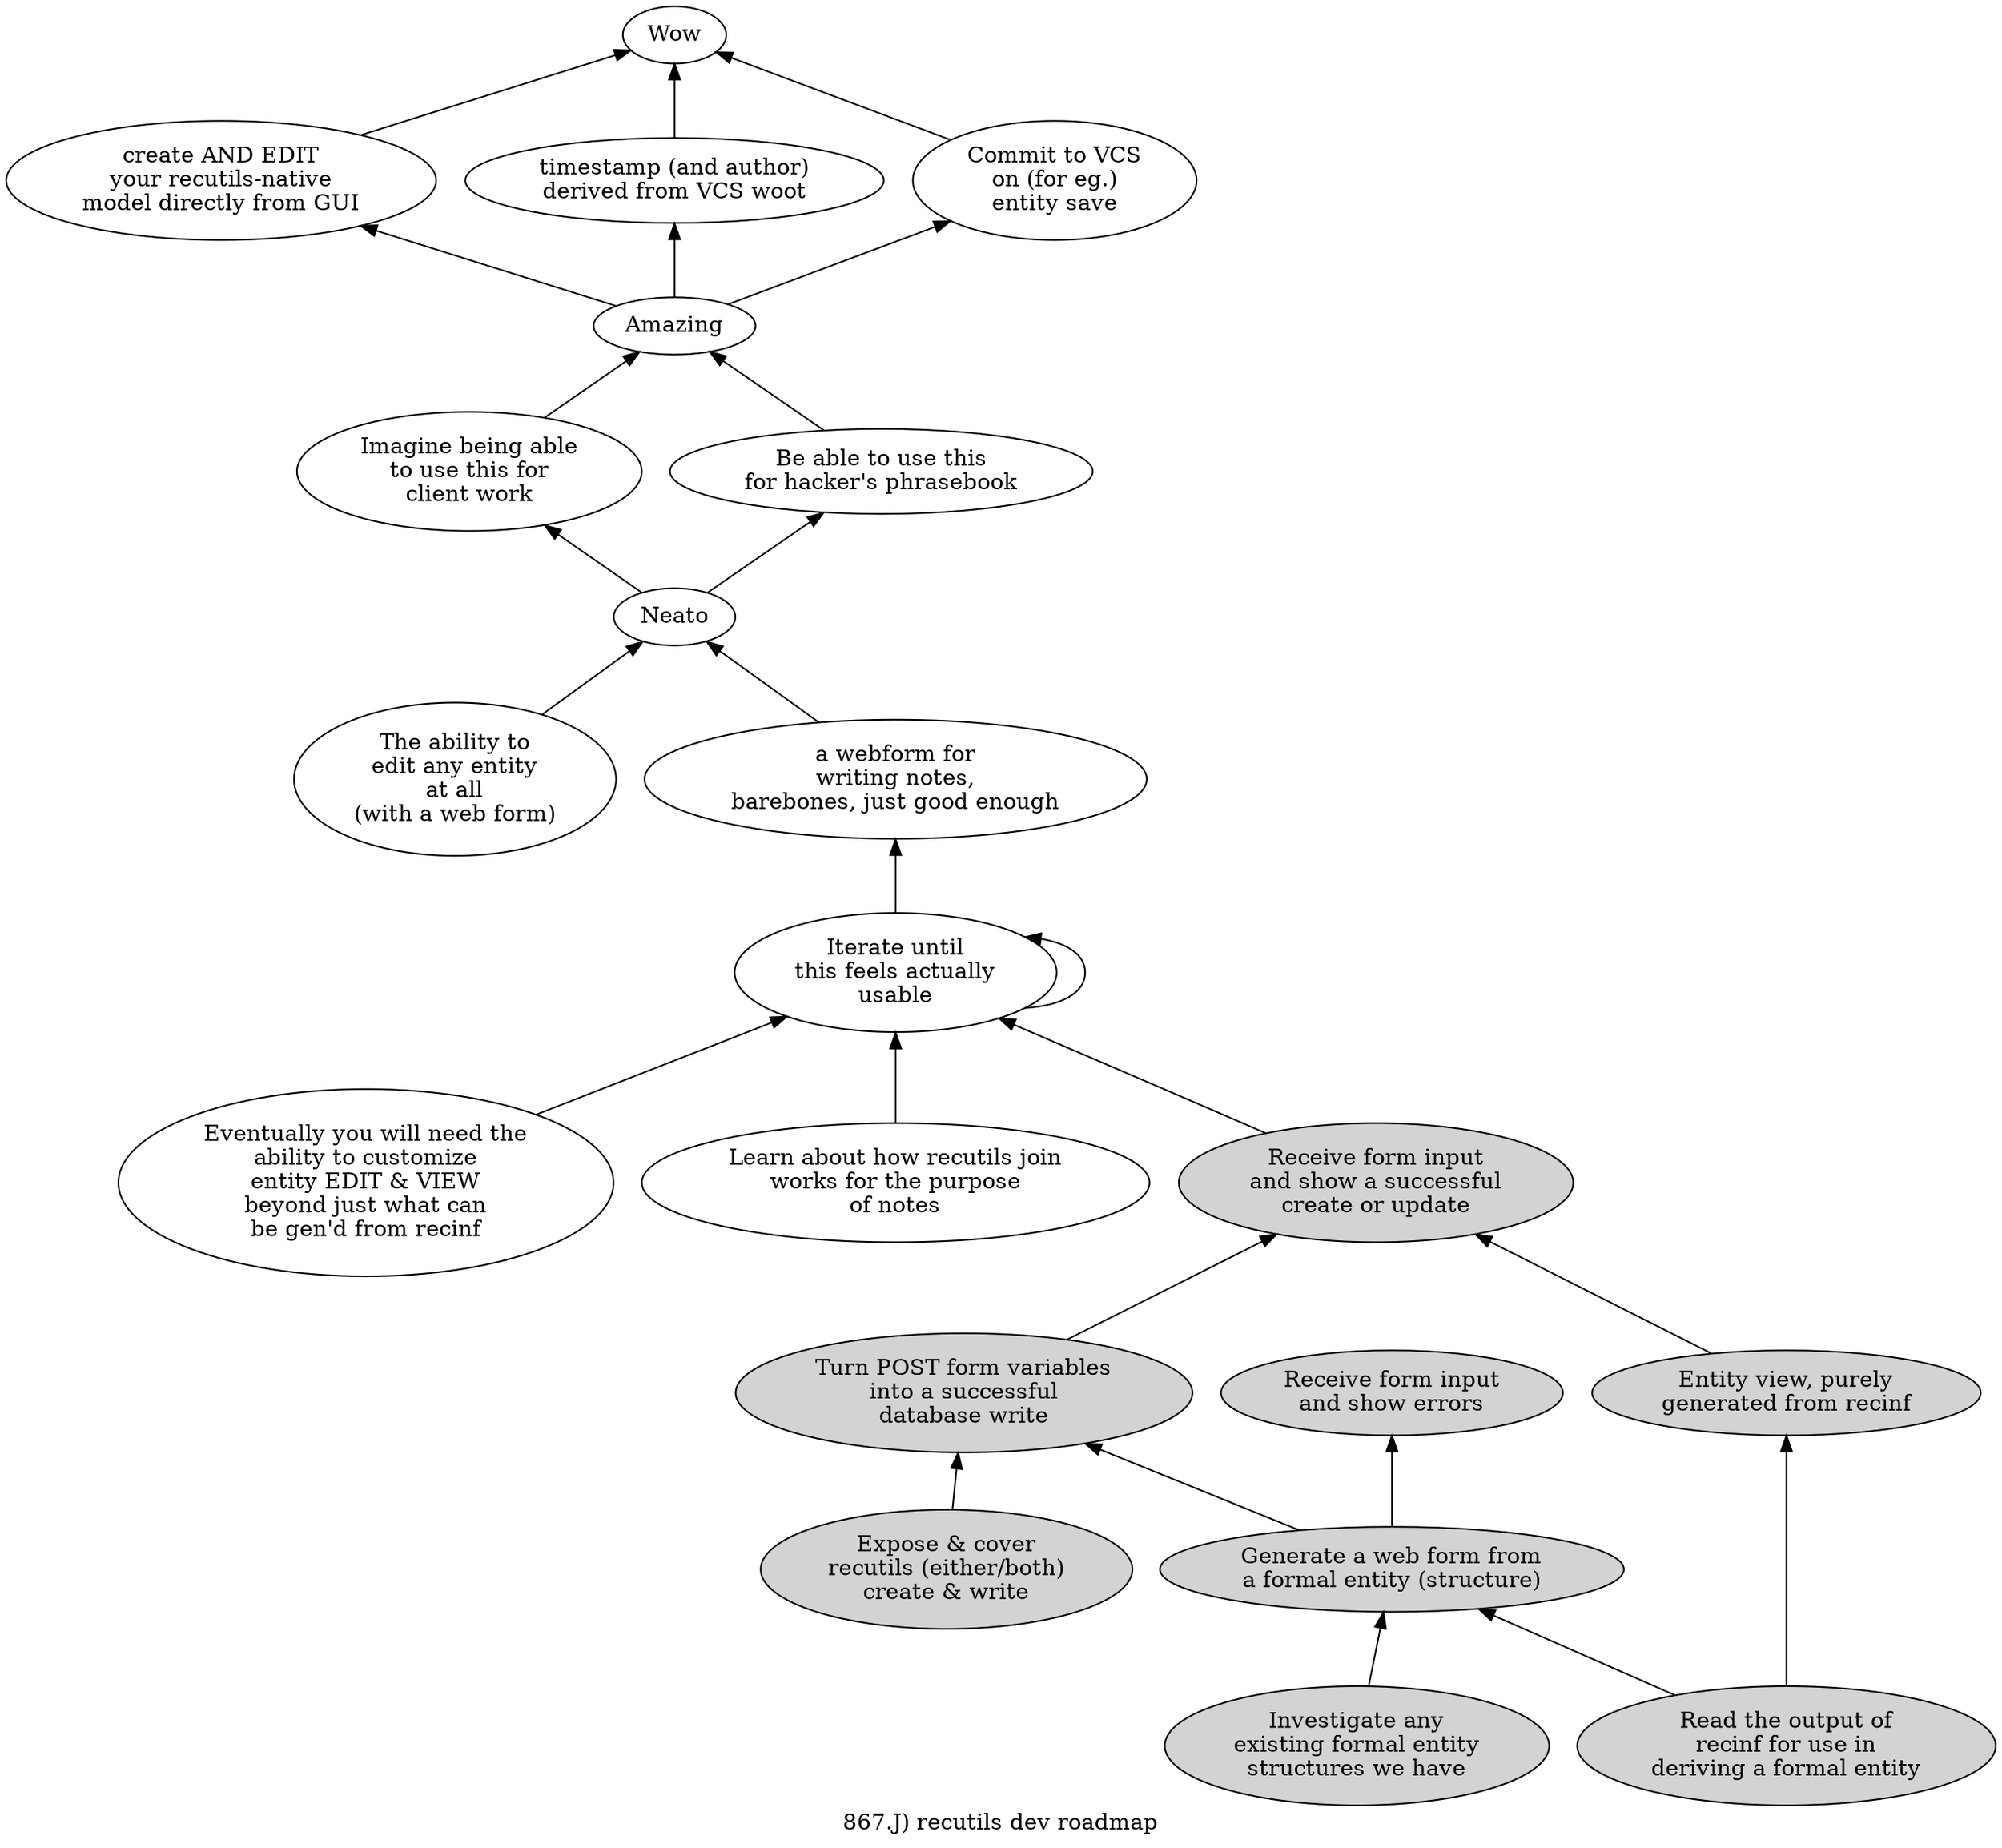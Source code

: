 digraph g {
label="867.J) recutils dev roadmap"
rankdir=BT  /* Make the thing everything points to be at the top */
DONE0200[label="Wow"]
MODELLER->DONE0200
VCS->DONE0200
VCSWRITE->DONE0200
DONE0100[label="Amazing"]
CW->DONE0100
HPB->DONE0100
CW[label="Imagine being able\nto use this for\nclient work"]
DONE0050->CW
HPB[label="Be able to use this\nfor hacker's phrasebook"]
DONE0050->HPB
DONE0050[label="Neato"]
EAEAA->DONE0050
JOINNOTES->DONE0050
ITERUSE[label="Iterate until\nthis feels actually\nusable"]
CUSTOM->ITERUSE
ITERUSE->ITERUSE
JOIN->ITERUSE
RFIOK->ITERUSE
EAEAA[label="The ability to\nedit any entity\nat all\n(with a web form)"]
CREATEOK[label="Turn POST form variables\ninto a successful\ndatabase write" style=filled]
EXPOSEW->CREATEOK
GWFFFE->CREATEOK
EXPOSEW[label="Expose & cover\nrecutils (either/both)\ncreate & write" style=filled]
GWFFFE[label="Generate a web form from\na formal entity (structure)" style=filled]
EFORM->GWFFFE
RRI->GWFFFE
RFISE[label="Receive form input\nand show errors" style=filled]
GWFFFE->RFISE
RFIOK[label="Receive form input\nand show a successful\ncreate or update" style=filled]
CREATEOK->RFIOK
VIEW->RFIOK
RRI[label="Read the output of\nrecinf for use in\nderiving a formal entity" style=filled]
JOINNOTES[label="a webform for\nwriting notes,\nbarebones, just good enough"]
ITERUSE->JOINNOTES
JOIN[label="Learn about how recutils join\nworks for the purpose\nof notes"]
VCS[label="timestamp (and author)\nderived from VCS woot"]
DONE0100->VCS
VCSWRITE[label="Commit to VCS\non (for eg.)\nentity save"]
DONE0100->VCSWRITE
CUSTOM[label="Eventually you will need the\nability to customize
entity EDIT & VIEW\nbeyond just what can\nbe gen'd from recinf"]
VIEW[label="Entity view, purely\ngenerated from recinf" style=filled]
RRI->VIEW
MODELLER[label="create AND EDIT\nyour recutils-native\nmodel directly from GUI"]
DONE0100->MODELLER
EFORM[label="Investigate any\nexisting formal entity\nstructures we have" style=filled]
}

/*
#history-C.1 Create a rough draft of dependencies from initial nodes
#born
*/
